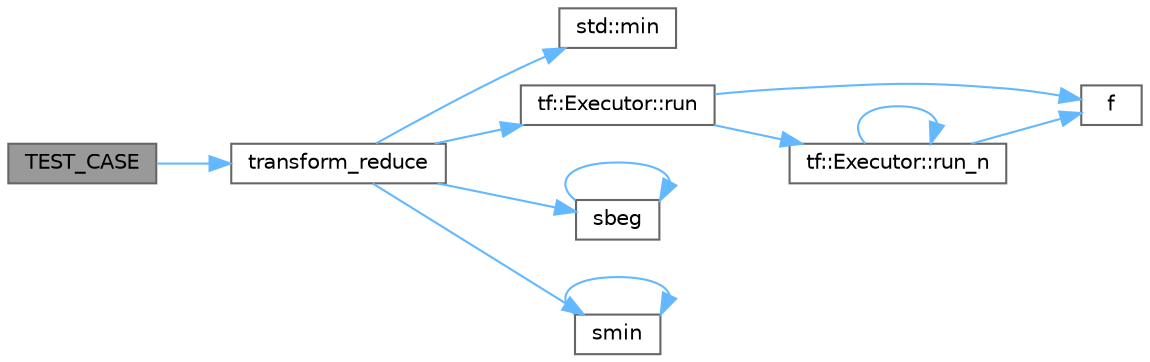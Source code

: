 digraph "TEST_CASE"
{
 // LATEX_PDF_SIZE
  bgcolor="transparent";
  edge [fontname=Helvetica,fontsize=10,labelfontname=Helvetica,labelfontsize=10];
  node [fontname=Helvetica,fontsize=10,shape=box,height=0.2,width=0.4];
  rankdir="LR";
  Node1 [id="Node000001",label="TEST_CASE",height=0.2,width=0.4,color="gray40", fillcolor="grey60", style="filled", fontcolor="black",tooltip=" "];
  Node1 -> Node2 [id="edge1_Node000001_Node000002",color="steelblue1",style="solid",tooltip=" "];
  Node2 [id="Node000002",label="transform_reduce",height=0.2,width=0.4,color="grey40", fillcolor="white", style="filled",URL="$parallel__reduce_8cpp.html#ad13f7fbe7cbac99cbe7cfd63d6e10ef6",tooltip=" "];
  Node2 -> Node3 [id="edge2_Node000002_Node000003",color="steelblue1",style="solid",tooltip=" "];
  Node3 [id="Node000003",label="std::min",height=0.2,width=0.4,color="grey40", fillcolor="white", style="filled",URL="$namespacestd.html#ac7b9885417769949d76890454b6d072e",tooltip=" "];
  Node2 -> Node4 [id="edge3_Node000002_Node000004",color="steelblue1",style="solid",tooltip=" "];
  Node4 [id="Node000004",label="tf::Executor::run",height=0.2,width=0.4,color="grey40", fillcolor="white", style="filled",URL="$classtf_1_1_executor.html#a519777f5783981d534e9e53b99712069",tooltip="runs a taskflow once"];
  Node4 -> Node5 [id="edge4_Node000004_Node000005",color="steelblue1",style="solid",tooltip=" "];
  Node5 [id="Node000005",label="f",height=0.2,width=0.4,color="grey40", fillcolor="white", style="filled",URL="$cxx11__tensor__map_8cpp.html#a7f507fea02198f6cb81c86640c7b1a4e",tooltip=" "];
  Node4 -> Node6 [id="edge5_Node000004_Node000006",color="steelblue1",style="solid",tooltip=" "];
  Node6 [id="Node000006",label="tf::Executor::run_n",height=0.2,width=0.4,color="grey40", fillcolor="white", style="filled",URL="$classtf_1_1_executor.html#a6d0617eebc9421f1ba1f82ce6dd02c00",tooltip="runs a taskflow for N times"];
  Node6 -> Node5 [id="edge6_Node000006_Node000005",color="steelblue1",style="solid",tooltip=" "];
  Node6 -> Node6 [id="edge7_Node000006_Node000006",color="steelblue1",style="solid",tooltip=" "];
  Node2 -> Node7 [id="edge8_Node000002_Node000007",color="steelblue1",style="solid",tooltip=" "];
  Node7 [id="Node000007",label="sbeg",height=0.2,width=0.4,color="grey40", fillcolor="white", style="filled",URL="$sblat2_8f.html#ae8dcec14d494d9b300b6f77135d6d071",tooltip=" "];
  Node7 -> Node7 [id="edge9_Node000007_Node000007",color="steelblue1",style="solid",tooltip=" "];
  Node2 -> Node8 [id="edge10_Node000002_Node000008",color="steelblue1",style="solid",tooltip=" "];
  Node8 [id="Node000008",label="smin",height=0.2,width=0.4,color="grey40", fillcolor="white", style="filled",URL="$bench_2btl_2libs_2_b_l_a_s_2blas_8h.html#ab9fffdb4300484297ae45aa6ccb204fe",tooltip=" "];
  Node8 -> Node8 [id="edge11_Node000008_Node000008",color="steelblue1",style="solid",tooltip=" "];
}
